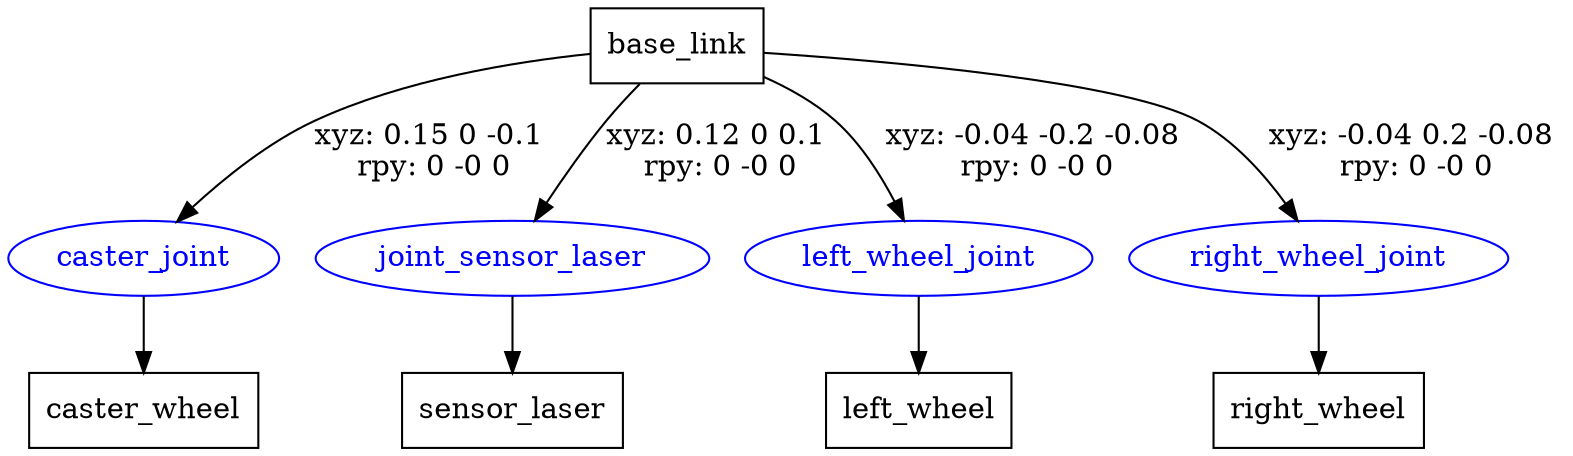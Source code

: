 digraph G {
node [shape=box];
"base_link" [label="base_link"];
"caster_wheel" [label="caster_wheel"];
"sensor_laser" [label="sensor_laser"];
"left_wheel" [label="left_wheel"];
"right_wheel" [label="right_wheel"];
node [shape=ellipse, color=blue, fontcolor=blue];
"base_link" -> "caster_joint" [label="xyz: 0.15 0 -0.1 \nrpy: 0 -0 0"]
"caster_joint" -> "caster_wheel"
"base_link" -> "joint_sensor_laser" [label="xyz: 0.12 0 0.1 \nrpy: 0 -0 0"]
"joint_sensor_laser" -> "sensor_laser"
"base_link" -> "left_wheel_joint" [label="xyz: -0.04 -0.2 -0.08 \nrpy: 0 -0 0"]
"left_wheel_joint" -> "left_wheel"
"base_link" -> "right_wheel_joint" [label="xyz: -0.04 0.2 -0.08 \nrpy: 0 -0 0"]
"right_wheel_joint" -> "right_wheel"
}
